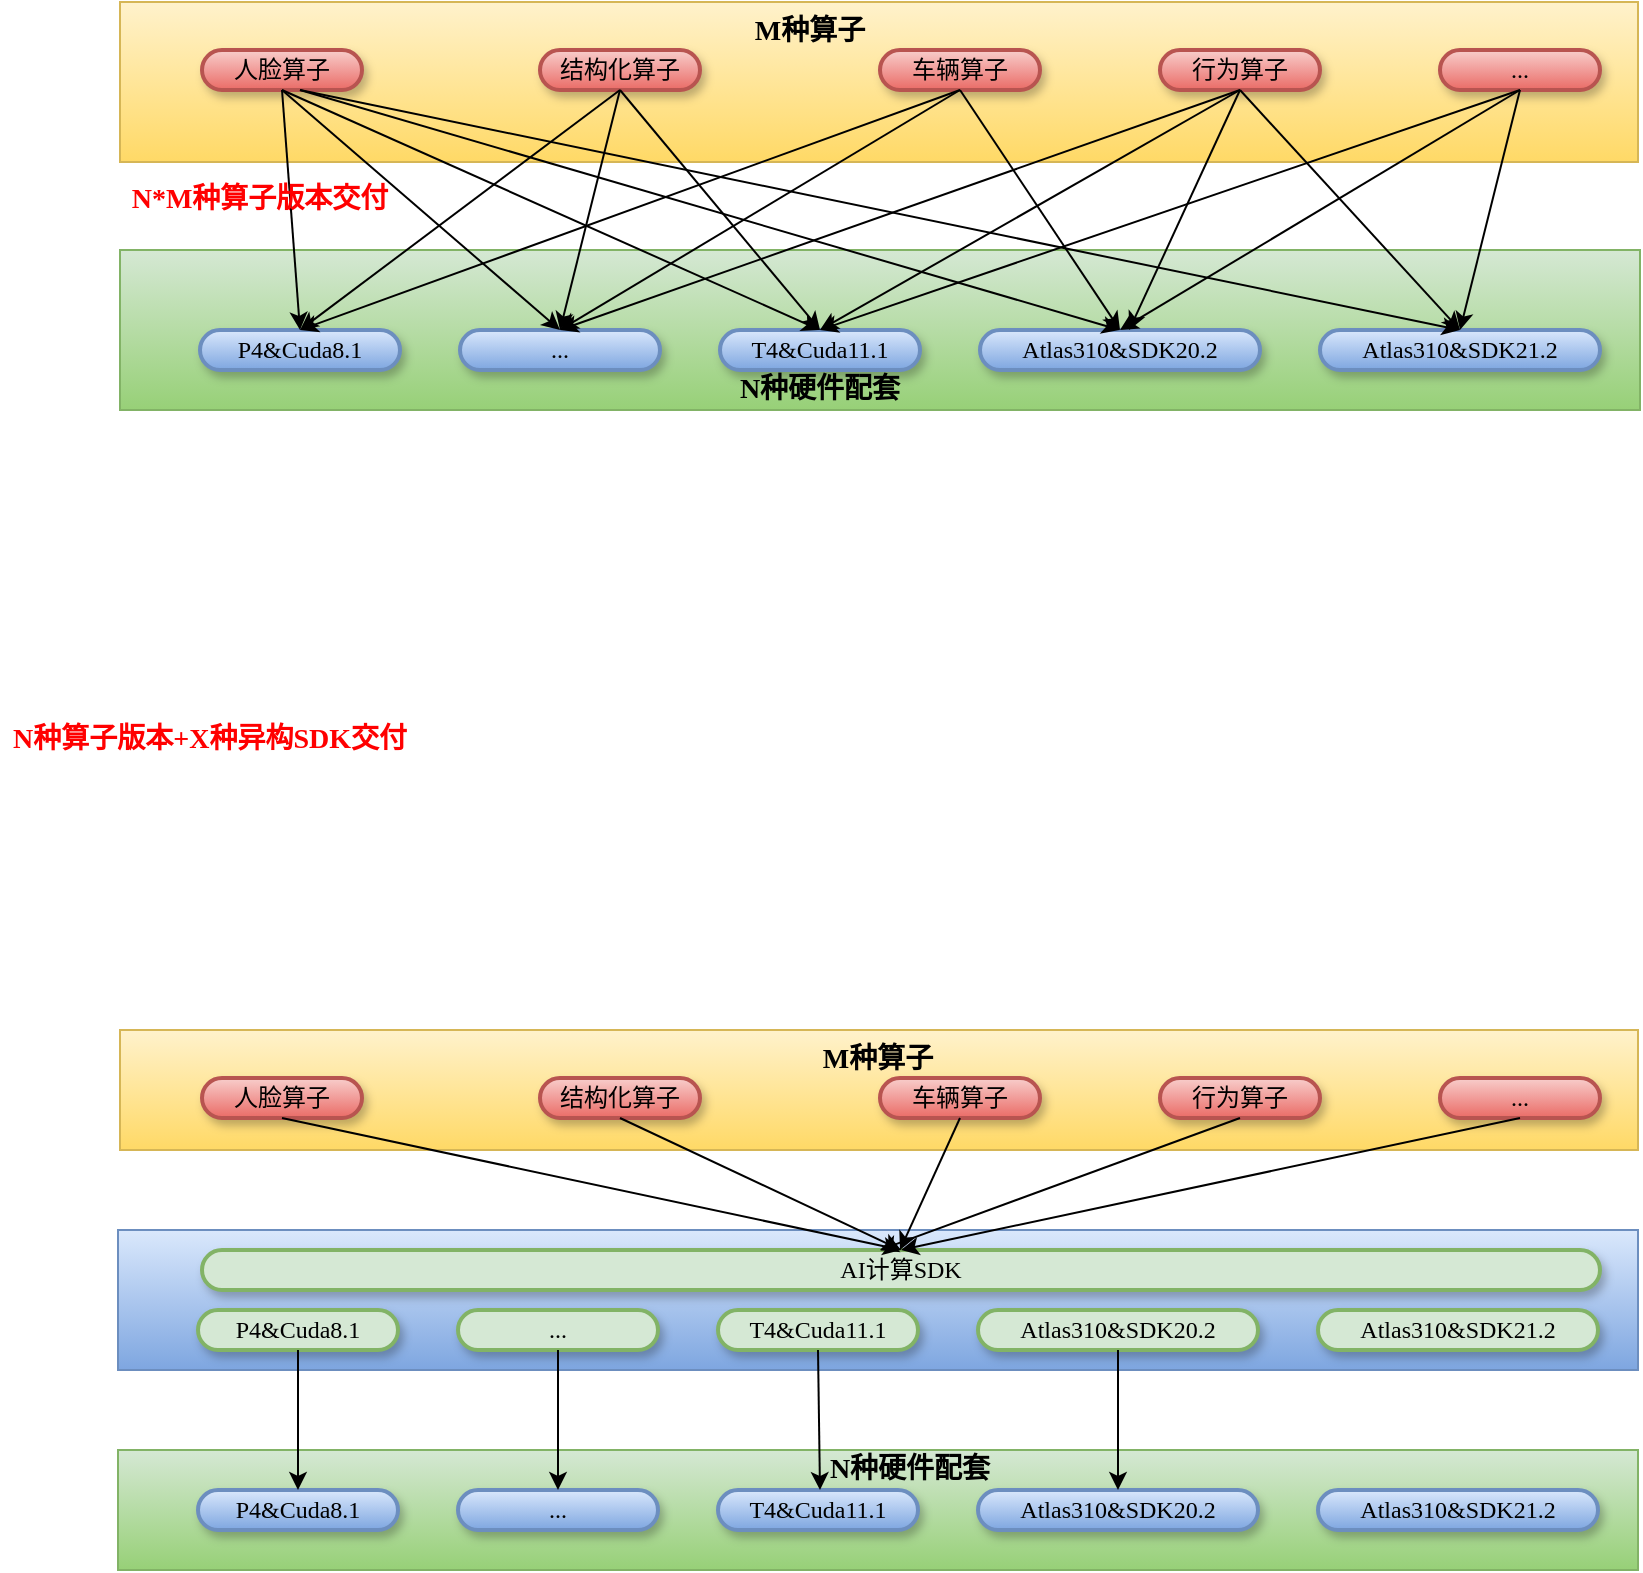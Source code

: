 <mxfile version="17.1.2" type="github">
  <diagram name="Page-1" id="ad52d381-51e7-2e0d-a935-2d0ddd2fd229">
    <mxGraphModel dx="1038" dy="580" grid="1" gridSize="10" guides="1" tooltips="1" connect="1" arrows="1" fold="1" page="1" pageScale="1" pageWidth="1100" pageHeight="850" background="#FFFFFF" math="0" shadow="0">
      <root>
        <mxCell id="0" />
        <mxCell id="1" parent="0" />
        <mxCell id="XwkSETzzSRvDaptBHPgJ-48" value="" style="group" vertex="1" connectable="0" parent="1">
          <mxGeometry x="200" y="296" width="760" height="204" as="geometry" />
        </mxCell>
        <mxCell id="XwkSETzzSRvDaptBHPgJ-41" value="" style="rounded=0;whiteSpace=wrap;html=1;fillColor=#fff2cc;strokeColor=#d6b656;gradientColor=#ffd966;" vertex="1" parent="XwkSETzzSRvDaptBHPgJ-48">
          <mxGeometry width="759" height="80" as="geometry" />
        </mxCell>
        <mxCell id="XwkSETzzSRvDaptBHPgJ-39" value="" style="rounded=0;whiteSpace=wrap;html=1;fillColor=#d5e8d4;strokeColor=#82b366;gradientColor=#97d077;" vertex="1" parent="XwkSETzzSRvDaptBHPgJ-48">
          <mxGeometry y="124" width="760" height="80" as="geometry" />
        </mxCell>
        <mxCell id="XwkSETzzSRvDaptBHPgJ-1" value="人脸算子" style="whiteSpace=wrap;html=1;rounded=1;shadow=1;comic=0;labelBackgroundColor=none;strokeWidth=2;fontFamily=Verdana;fontSize=12;align=center;arcSize=50;fillColor=#f8cecc;gradientColor=#ea6b66;strokeColor=#b85450;" vertex="1" parent="XwkSETzzSRvDaptBHPgJ-48">
          <mxGeometry x="41" y="24" width="80" height="20" as="geometry" />
        </mxCell>
        <mxCell id="XwkSETzzSRvDaptBHPgJ-3" value="结构化算子" style="whiteSpace=wrap;html=1;rounded=1;shadow=1;comic=0;labelBackgroundColor=none;strokeWidth=2;fontFamily=Verdana;fontSize=12;align=center;arcSize=50;fillColor=#f8cecc;gradientColor=#ea6b66;strokeColor=#b85450;" vertex="1" parent="XwkSETzzSRvDaptBHPgJ-48">
          <mxGeometry x="210" y="24" width="80" height="20" as="geometry" />
        </mxCell>
        <mxCell id="XwkSETzzSRvDaptBHPgJ-4" value="车辆算子" style="whiteSpace=wrap;html=1;rounded=1;shadow=1;comic=0;labelBackgroundColor=none;strokeWidth=2;fontFamily=Verdana;fontSize=12;align=center;arcSize=50;fillColor=#f8cecc;gradientColor=#ea6b66;strokeColor=#b85450;" vertex="1" parent="XwkSETzzSRvDaptBHPgJ-48">
          <mxGeometry x="380" y="24" width="80" height="20" as="geometry" />
        </mxCell>
        <mxCell id="XwkSETzzSRvDaptBHPgJ-5" value="行为算子" style="whiteSpace=wrap;html=1;rounded=1;shadow=1;comic=0;labelBackgroundColor=none;strokeWidth=2;fontFamily=Verdana;fontSize=12;align=center;arcSize=50;fillColor=#f8cecc;gradientColor=#ea6b66;strokeColor=#b85450;" vertex="1" parent="XwkSETzzSRvDaptBHPgJ-48">
          <mxGeometry x="520" y="24" width="80" height="20" as="geometry" />
        </mxCell>
        <mxCell id="XwkSETzzSRvDaptBHPgJ-7" value="..." style="whiteSpace=wrap;html=1;rounded=1;shadow=1;comic=0;labelBackgroundColor=none;strokeWidth=2;fontFamily=Verdana;fontSize=12;align=center;arcSize=50;fillColor=#f8cecc;gradientColor=#ea6b66;strokeColor=#b85450;" vertex="1" parent="XwkSETzzSRvDaptBHPgJ-48">
          <mxGeometry x="660" y="24" width="80" height="20" as="geometry" />
        </mxCell>
        <mxCell id="XwkSETzzSRvDaptBHPgJ-8" value="P4&amp;amp;Cuda8.1" style="whiteSpace=wrap;html=1;rounded=1;shadow=1;comic=0;labelBackgroundColor=none;strokeWidth=2;fontFamily=Verdana;fontSize=12;align=center;arcSize=50;fillColor=#dae8fc;gradientColor=#7ea6e0;strokeColor=#6c8ebf;" vertex="1" parent="XwkSETzzSRvDaptBHPgJ-48">
          <mxGeometry x="40" y="164" width="100" height="20" as="geometry" />
        </mxCell>
        <mxCell id="XwkSETzzSRvDaptBHPgJ-9" value="..." style="whiteSpace=wrap;html=1;rounded=1;shadow=1;comic=0;labelBackgroundColor=none;strokeWidth=2;fontFamily=Verdana;fontSize=12;align=center;arcSize=50;fillColor=#dae8fc;gradientColor=#7ea6e0;strokeColor=#6c8ebf;" vertex="1" parent="XwkSETzzSRvDaptBHPgJ-48">
          <mxGeometry x="170" y="164" width="100" height="20" as="geometry" />
        </mxCell>
        <mxCell id="XwkSETzzSRvDaptBHPgJ-10" value="T4&amp;amp;Cuda11.1" style="whiteSpace=wrap;html=1;rounded=1;shadow=1;comic=0;labelBackgroundColor=none;strokeWidth=2;fontFamily=Verdana;fontSize=12;align=center;arcSize=50;fillColor=#dae8fc;gradientColor=#7ea6e0;strokeColor=#6c8ebf;" vertex="1" parent="XwkSETzzSRvDaptBHPgJ-48">
          <mxGeometry x="300" y="164" width="100" height="20" as="geometry" />
        </mxCell>
        <mxCell id="XwkSETzzSRvDaptBHPgJ-11" value="Atlas310&amp;amp;SDK20.2" style="whiteSpace=wrap;html=1;rounded=1;shadow=1;comic=0;labelBackgroundColor=none;strokeWidth=2;fontFamily=Verdana;fontSize=12;align=center;arcSize=50;fillColor=#dae8fc;gradientColor=#7ea6e0;strokeColor=#6c8ebf;" vertex="1" parent="XwkSETzzSRvDaptBHPgJ-48">
          <mxGeometry x="430" y="164" width="140" height="20" as="geometry" />
        </mxCell>
        <mxCell id="XwkSETzzSRvDaptBHPgJ-12" value="Atlas310&amp;amp;SDK21.2" style="whiteSpace=wrap;html=1;rounded=1;shadow=1;comic=0;labelBackgroundColor=none;strokeWidth=2;fontFamily=Verdana;fontSize=12;align=center;arcSize=50;fillColor=#dae8fc;gradientColor=#7ea6e0;strokeColor=#6c8ebf;" vertex="1" parent="XwkSETzzSRvDaptBHPgJ-48">
          <mxGeometry x="600" y="164" width="140" height="20" as="geometry" />
        </mxCell>
        <mxCell id="XwkSETzzSRvDaptBHPgJ-21" value="" style="endArrow=classic;html=1;rounded=0;entryX=0.5;entryY=0;entryDx=0;entryDy=0;exitX=0.5;exitY=1;exitDx=0;exitDy=0;" edge="1" parent="XwkSETzzSRvDaptBHPgJ-48" source="XwkSETzzSRvDaptBHPgJ-1" target="XwkSETzzSRvDaptBHPgJ-9">
          <mxGeometry width="50" height="50" relative="1" as="geometry">
            <mxPoint x="20" y="144" as="sourcePoint" />
            <mxPoint x="70" y="94" as="targetPoint" />
          </mxGeometry>
        </mxCell>
        <mxCell id="XwkSETzzSRvDaptBHPgJ-22" value="" style="endArrow=classic;html=1;rounded=0;exitX=0.5;exitY=1;exitDx=0;exitDy=0;entryX=0.5;entryY=0;entryDx=0;entryDy=0;" edge="1" parent="XwkSETzzSRvDaptBHPgJ-48" source="XwkSETzzSRvDaptBHPgJ-1" target="XwkSETzzSRvDaptBHPgJ-10">
          <mxGeometry width="50" height="50" relative="1" as="geometry">
            <mxPoint x="300" y="144" as="sourcePoint" />
            <mxPoint x="350" y="94" as="targetPoint" />
          </mxGeometry>
        </mxCell>
        <mxCell id="XwkSETzzSRvDaptBHPgJ-23" value="" style="endArrow=classic;html=1;rounded=0;entryX=0.5;entryY=0;entryDx=0;entryDy=0;" edge="1" parent="XwkSETzzSRvDaptBHPgJ-48" target="XwkSETzzSRvDaptBHPgJ-11">
          <mxGeometry width="50" height="50" relative="1" as="geometry">
            <mxPoint x="90" y="44" as="sourcePoint" />
            <mxPoint x="450" y="94" as="targetPoint" />
          </mxGeometry>
        </mxCell>
        <mxCell id="XwkSETzzSRvDaptBHPgJ-24" value="" style="endArrow=classic;html=1;rounded=0;entryX=0.5;entryY=0;entryDx=0;entryDy=0;" edge="1" parent="XwkSETzzSRvDaptBHPgJ-48" target="XwkSETzzSRvDaptBHPgJ-12">
          <mxGeometry width="50" height="50" relative="1" as="geometry">
            <mxPoint x="90" y="44" as="sourcePoint" />
            <mxPoint x="290" y="-46" as="targetPoint" />
          </mxGeometry>
        </mxCell>
        <mxCell id="XwkSETzzSRvDaptBHPgJ-25" value="" style="endArrow=classic;html=1;rounded=0;exitX=0.5;exitY=1;exitDx=0;exitDy=0;entryX=0.5;entryY=0;entryDx=0;entryDy=0;" edge="1" parent="XwkSETzzSRvDaptBHPgJ-48" source="XwkSETzzSRvDaptBHPgJ-1" target="XwkSETzzSRvDaptBHPgJ-8">
          <mxGeometry width="50" height="50" relative="1" as="geometry">
            <mxPoint x="-10" y="154" as="sourcePoint" />
            <mxPoint x="40" y="104" as="targetPoint" />
          </mxGeometry>
        </mxCell>
        <mxCell id="XwkSETzzSRvDaptBHPgJ-26" value="" style="endArrow=classic;html=1;rounded=0;exitX=0.5;exitY=1;exitDx=0;exitDy=0;entryX=0.5;entryY=0;entryDx=0;entryDy=0;" edge="1" parent="XwkSETzzSRvDaptBHPgJ-48" source="XwkSETzzSRvDaptBHPgJ-3" target="XwkSETzzSRvDaptBHPgJ-8">
          <mxGeometry width="50" height="50" relative="1" as="geometry">
            <mxPoint x="290" y="264" as="sourcePoint" />
            <mxPoint x="340" y="214" as="targetPoint" />
          </mxGeometry>
        </mxCell>
        <mxCell id="XwkSETzzSRvDaptBHPgJ-27" value="" style="endArrow=classic;html=1;rounded=0;exitX=0.5;exitY=1;exitDx=0;exitDy=0;" edge="1" parent="XwkSETzzSRvDaptBHPgJ-48" source="XwkSETzzSRvDaptBHPgJ-4">
          <mxGeometry width="50" height="50" relative="1" as="geometry">
            <mxPoint x="310" y="284" as="sourcePoint" />
            <mxPoint x="90" y="164" as="targetPoint" />
          </mxGeometry>
        </mxCell>
        <mxCell id="XwkSETzzSRvDaptBHPgJ-28" value="" style="endArrow=classic;html=1;rounded=0;exitX=0.5;exitY=1;exitDx=0;exitDy=0;entryX=0.5;entryY=0;entryDx=0;entryDy=0;" edge="1" parent="XwkSETzzSRvDaptBHPgJ-48" source="XwkSETzzSRvDaptBHPgJ-4" target="XwkSETzzSRvDaptBHPgJ-9">
          <mxGeometry width="50" height="50" relative="1" as="geometry">
            <mxPoint x="270" y="264" as="sourcePoint" />
            <mxPoint x="320" y="214" as="targetPoint" />
          </mxGeometry>
        </mxCell>
        <mxCell id="XwkSETzzSRvDaptBHPgJ-29" value="" style="endArrow=classic;html=1;rounded=0;exitX=0.5;exitY=1;exitDx=0;exitDy=0;entryX=0.5;entryY=0;entryDx=0;entryDy=0;" edge="1" parent="XwkSETzzSRvDaptBHPgJ-48" source="XwkSETzzSRvDaptBHPgJ-5" target="XwkSETzzSRvDaptBHPgJ-10">
          <mxGeometry width="50" height="50" relative="1" as="geometry">
            <mxPoint x="440" y="274" as="sourcePoint" />
            <mxPoint x="490" y="224" as="targetPoint" />
          </mxGeometry>
        </mxCell>
        <mxCell id="XwkSETzzSRvDaptBHPgJ-30" value="" style="endArrow=classic;html=1;rounded=0;exitX=0.5;exitY=1;exitDx=0;exitDy=0;entryX=0.5;entryY=0;entryDx=0;entryDy=0;" edge="1" parent="XwkSETzzSRvDaptBHPgJ-48" source="XwkSETzzSRvDaptBHPgJ-7" target="XwkSETzzSRvDaptBHPgJ-11">
          <mxGeometry width="50" height="50" relative="1" as="geometry">
            <mxPoint x="620" y="264" as="sourcePoint" />
            <mxPoint x="670" y="214" as="targetPoint" />
          </mxGeometry>
        </mxCell>
        <mxCell id="XwkSETzzSRvDaptBHPgJ-31" value="" style="endArrow=classic;html=1;rounded=0;entryX=0.5;entryY=0;entryDx=0;entryDy=0;" edge="1" parent="XwkSETzzSRvDaptBHPgJ-48" target="XwkSETzzSRvDaptBHPgJ-12">
          <mxGeometry width="50" height="50" relative="1" as="geometry">
            <mxPoint x="560" y="44" as="sourcePoint" />
            <mxPoint x="580" y="234" as="targetPoint" />
          </mxGeometry>
        </mxCell>
        <mxCell id="XwkSETzzSRvDaptBHPgJ-32" value="" style="endArrow=classic;html=1;rounded=0;" edge="1" parent="XwkSETzzSRvDaptBHPgJ-48" target="XwkSETzzSRvDaptBHPgJ-11">
          <mxGeometry width="50" height="50" relative="1" as="geometry">
            <mxPoint x="560" y="44" as="sourcePoint" />
            <mxPoint x="670" y="224" as="targetPoint" />
          </mxGeometry>
        </mxCell>
        <mxCell id="XwkSETzzSRvDaptBHPgJ-33" value="" style="endArrow=classic;html=1;rounded=0;exitX=0.5;exitY=1;exitDx=0;exitDy=0;entryX=0.5;entryY=0;entryDx=0;entryDy=0;" edge="1" parent="XwkSETzzSRvDaptBHPgJ-48" source="XwkSETzzSRvDaptBHPgJ-7" target="XwkSETzzSRvDaptBHPgJ-12">
          <mxGeometry width="50" height="50" relative="1" as="geometry">
            <mxPoint x="590" y="304" as="sourcePoint" />
            <mxPoint x="640" y="254" as="targetPoint" />
          </mxGeometry>
        </mxCell>
        <mxCell id="XwkSETzzSRvDaptBHPgJ-34" value="" style="endArrow=classic;html=1;rounded=0;exitX=0.5;exitY=1;exitDx=0;exitDy=0;" edge="1" parent="XwkSETzzSRvDaptBHPgJ-48" source="XwkSETzzSRvDaptBHPgJ-4">
          <mxGeometry width="50" height="50" relative="1" as="geometry">
            <mxPoint x="490" y="284" as="sourcePoint" />
            <mxPoint x="500" y="164" as="targetPoint" />
          </mxGeometry>
        </mxCell>
        <mxCell id="XwkSETzzSRvDaptBHPgJ-35" value="" style="endArrow=classic;html=1;rounded=0;" edge="1" parent="XwkSETzzSRvDaptBHPgJ-48">
          <mxGeometry width="50" height="50" relative="1" as="geometry">
            <mxPoint x="250" y="44" as="sourcePoint" />
            <mxPoint x="350" y="164" as="targetPoint" />
          </mxGeometry>
        </mxCell>
        <mxCell id="XwkSETzzSRvDaptBHPgJ-36" value="" style="endArrow=classic;html=1;rounded=0;exitX=0.5;exitY=1;exitDx=0;exitDy=0;entryX=0.5;entryY=0;entryDx=0;entryDy=0;" edge="1" parent="XwkSETzzSRvDaptBHPgJ-48" source="XwkSETzzSRvDaptBHPgJ-3" target="XwkSETzzSRvDaptBHPgJ-9">
          <mxGeometry width="50" height="50" relative="1" as="geometry">
            <mxPoint x="420" y="284" as="sourcePoint" />
            <mxPoint x="470" y="234" as="targetPoint" />
          </mxGeometry>
        </mxCell>
        <mxCell id="XwkSETzzSRvDaptBHPgJ-37" value="" style="endArrow=classic;html=1;rounded=0;entryX=0.5;entryY=0;entryDx=0;entryDy=0;" edge="1" parent="XwkSETzzSRvDaptBHPgJ-48" target="XwkSETzzSRvDaptBHPgJ-9">
          <mxGeometry width="50" height="50" relative="1" as="geometry">
            <mxPoint x="560" y="44" as="sourcePoint" />
            <mxPoint x="230" y="164" as="targetPoint" />
          </mxGeometry>
        </mxCell>
        <mxCell id="XwkSETzzSRvDaptBHPgJ-38" value="" style="endArrow=classic;html=1;rounded=0;exitX=0.5;exitY=1;exitDx=0;exitDy=0;" edge="1" parent="XwkSETzzSRvDaptBHPgJ-48" source="XwkSETzzSRvDaptBHPgJ-7">
          <mxGeometry width="50" height="50" relative="1" as="geometry">
            <mxPoint x="700" y="304" as="sourcePoint" />
            <mxPoint x="350" y="164" as="targetPoint" />
          </mxGeometry>
        </mxCell>
        <mxCell id="XwkSETzzSRvDaptBHPgJ-42" value="&lt;font face=&quot;Times New Roman&quot; style=&quot;font-size: 14px&quot;&gt;&lt;b&gt;M种算子&lt;/b&gt;&lt;/font&gt;" style="text;html=1;strokeColor=none;fillColor=none;align=center;verticalAlign=middle;whiteSpace=wrap;rounded=0;" vertex="1" parent="XwkSETzzSRvDaptBHPgJ-48">
          <mxGeometry x="315" width="60" height="30" as="geometry" />
        </mxCell>
        <mxCell id="XwkSETzzSRvDaptBHPgJ-43" value="&lt;font face=&quot;Times New Roman&quot; style=&quot;font-size: 14px&quot;&gt;&lt;b&gt;N种硬件配套&lt;/b&gt;&lt;/font&gt;" style="text;html=1;strokeColor=none;fillColor=none;align=center;verticalAlign=middle;whiteSpace=wrap;rounded=0;" vertex="1" parent="XwkSETzzSRvDaptBHPgJ-48">
          <mxGeometry x="305" y="184" width="90" height="20" as="geometry" />
        </mxCell>
        <mxCell id="XwkSETzzSRvDaptBHPgJ-45" value="&lt;b&gt;&lt;font color=&quot;#ff0000&quot;&gt;N*M种算子版本交付&lt;/font&gt;&lt;/b&gt;" style="text;html=1;strokeColor=none;fillColor=none;align=center;verticalAlign=middle;whiteSpace=wrap;rounded=0;fontFamily=Times New Roman;fontSize=14;fontColor=#0000FF;" vertex="1" parent="XwkSETzzSRvDaptBHPgJ-48">
          <mxGeometry y="84" width="140" height="30" as="geometry" />
        </mxCell>
        <mxCell id="XwkSETzzSRvDaptBHPgJ-50" value="" style="rounded=0;whiteSpace=wrap;html=1;fillColor=#fff2cc;strokeColor=#d6b656;gradientColor=#ffd966;" vertex="1" parent="1">
          <mxGeometry x="200" y="810" width="759" height="60" as="geometry" />
        </mxCell>
        <mxCell id="XwkSETzzSRvDaptBHPgJ-51" value="" style="rounded=0;whiteSpace=wrap;html=1;fillColor=#d5e8d4;strokeColor=#82b366;gradientColor=#97d077;" vertex="1" parent="1">
          <mxGeometry x="199" y="1020" width="760" height="60" as="geometry" />
        </mxCell>
        <mxCell id="XwkSETzzSRvDaptBHPgJ-52" value="人脸算子" style="whiteSpace=wrap;html=1;rounded=1;shadow=1;comic=0;labelBackgroundColor=none;strokeWidth=2;fontFamily=Verdana;fontSize=12;align=center;arcSize=50;fillColor=#f8cecc;gradientColor=#ea6b66;strokeColor=#b85450;" vertex="1" parent="1">
          <mxGeometry x="241" y="834" width="80" height="20" as="geometry" />
        </mxCell>
        <mxCell id="XwkSETzzSRvDaptBHPgJ-53" value="结构化算子" style="whiteSpace=wrap;html=1;rounded=1;shadow=1;comic=0;labelBackgroundColor=none;strokeWidth=2;fontFamily=Verdana;fontSize=12;align=center;arcSize=50;fillColor=#f8cecc;gradientColor=#ea6b66;strokeColor=#b85450;" vertex="1" parent="1">
          <mxGeometry x="410" y="834" width="80" height="20" as="geometry" />
        </mxCell>
        <mxCell id="XwkSETzzSRvDaptBHPgJ-54" value="车辆算子" style="whiteSpace=wrap;html=1;rounded=1;shadow=1;comic=0;labelBackgroundColor=none;strokeWidth=2;fontFamily=Verdana;fontSize=12;align=center;arcSize=50;fillColor=#f8cecc;gradientColor=#ea6b66;strokeColor=#b85450;" vertex="1" parent="1">
          <mxGeometry x="580" y="834" width="80" height="20" as="geometry" />
        </mxCell>
        <mxCell id="XwkSETzzSRvDaptBHPgJ-55" value="行为算子" style="whiteSpace=wrap;html=1;rounded=1;shadow=1;comic=0;labelBackgroundColor=none;strokeWidth=2;fontFamily=Verdana;fontSize=12;align=center;arcSize=50;fillColor=#f8cecc;gradientColor=#ea6b66;strokeColor=#b85450;" vertex="1" parent="1">
          <mxGeometry x="720" y="834" width="80" height="20" as="geometry" />
        </mxCell>
        <mxCell id="XwkSETzzSRvDaptBHPgJ-56" value="..." style="whiteSpace=wrap;html=1;rounded=1;shadow=1;comic=0;labelBackgroundColor=none;strokeWidth=2;fontFamily=Verdana;fontSize=12;align=center;arcSize=50;fillColor=#f8cecc;gradientColor=#ea6b66;strokeColor=#b85450;" vertex="1" parent="1">
          <mxGeometry x="860" y="834" width="80" height="20" as="geometry" />
        </mxCell>
        <mxCell id="XwkSETzzSRvDaptBHPgJ-57" value="P4&amp;amp;Cuda8.1" style="whiteSpace=wrap;html=1;rounded=1;shadow=1;comic=0;labelBackgroundColor=none;strokeWidth=2;fontFamily=Verdana;fontSize=12;align=center;arcSize=50;fillColor=#dae8fc;gradientColor=#7ea6e0;strokeColor=#6c8ebf;" vertex="1" parent="1">
          <mxGeometry x="239" y="1040" width="100" height="20" as="geometry" />
        </mxCell>
        <mxCell id="XwkSETzzSRvDaptBHPgJ-58" value="..." style="whiteSpace=wrap;html=1;rounded=1;shadow=1;comic=0;labelBackgroundColor=none;strokeWidth=2;fontFamily=Verdana;fontSize=12;align=center;arcSize=50;fillColor=#dae8fc;gradientColor=#7ea6e0;strokeColor=#6c8ebf;" vertex="1" parent="1">
          <mxGeometry x="369" y="1040" width="100" height="20" as="geometry" />
        </mxCell>
        <mxCell id="XwkSETzzSRvDaptBHPgJ-59" value="T4&amp;amp;Cuda11.1" style="whiteSpace=wrap;html=1;rounded=1;shadow=1;comic=0;labelBackgroundColor=none;strokeWidth=2;fontFamily=Verdana;fontSize=12;align=center;arcSize=50;fillColor=#dae8fc;gradientColor=#7ea6e0;strokeColor=#6c8ebf;" vertex="1" parent="1">
          <mxGeometry x="499" y="1040" width="100" height="20" as="geometry" />
        </mxCell>
        <mxCell id="XwkSETzzSRvDaptBHPgJ-60" value="Atlas310&amp;amp;SDK20.2" style="whiteSpace=wrap;html=1;rounded=1;shadow=1;comic=0;labelBackgroundColor=none;strokeWidth=2;fontFamily=Verdana;fontSize=12;align=center;arcSize=50;fillColor=#dae8fc;gradientColor=#7ea6e0;strokeColor=#6c8ebf;" vertex="1" parent="1">
          <mxGeometry x="629" y="1040" width="140" height="20" as="geometry" />
        </mxCell>
        <mxCell id="XwkSETzzSRvDaptBHPgJ-61" value="Atlas310&amp;amp;SDK21.2" style="whiteSpace=wrap;html=1;rounded=1;shadow=1;comic=0;labelBackgroundColor=none;strokeWidth=2;fontFamily=Verdana;fontSize=12;align=center;arcSize=50;fillColor=#dae8fc;gradientColor=#7ea6e0;strokeColor=#6c8ebf;" vertex="1" parent="1">
          <mxGeometry x="799" y="1040" width="140" height="20" as="geometry" />
        </mxCell>
        <mxCell id="XwkSETzzSRvDaptBHPgJ-80" value="&lt;font face=&quot;Times New Roman&quot; style=&quot;font-size: 14px&quot;&gt;&lt;b&gt;M种算子&lt;/b&gt;&lt;/font&gt;" style="text;html=1;strokeColor=none;fillColor=none;align=center;verticalAlign=middle;whiteSpace=wrap;rounded=0;" vertex="1" parent="1">
          <mxGeometry x="549" y="810" width="60" height="30" as="geometry" />
        </mxCell>
        <mxCell id="XwkSETzzSRvDaptBHPgJ-81" value="&lt;font face=&quot;Times New Roman&quot; style=&quot;font-size: 14px&quot;&gt;&lt;b&gt;N种硬件配套&lt;/b&gt;&lt;/font&gt;" style="text;html=1;strokeColor=none;fillColor=none;align=center;verticalAlign=middle;whiteSpace=wrap;rounded=0;" vertex="1" parent="1">
          <mxGeometry x="550" y="1020" width="90" height="20" as="geometry" />
        </mxCell>
        <mxCell id="XwkSETzzSRvDaptBHPgJ-82" value="&lt;b&gt;&lt;font color=&quot;#ff0000&quot;&gt;N种算子版本+X种异构SDK交付&lt;/font&gt;&lt;/b&gt;" style="text;html=1;strokeColor=none;fillColor=none;align=center;verticalAlign=middle;whiteSpace=wrap;rounded=0;fontFamily=Times New Roman;fontSize=14;fontColor=#0000FF;" vertex="1" parent="1">
          <mxGeometry x="140" y="650" width="210" height="30" as="geometry" />
        </mxCell>
        <mxCell id="XwkSETzzSRvDaptBHPgJ-83" value="" style="rounded=0;whiteSpace=wrap;html=1;fillColor=#dae8fc;strokeColor=#6c8ebf;gradientColor=#7ea6e0;" vertex="1" parent="1">
          <mxGeometry x="199" y="910" width="760" height="70" as="geometry" />
        </mxCell>
        <mxCell id="XwkSETzzSRvDaptBHPgJ-84" value="P4&amp;amp;Cuda8.1" style="whiteSpace=wrap;html=1;rounded=1;shadow=1;comic=0;labelBackgroundColor=none;strokeWidth=2;fontFamily=Verdana;fontSize=12;align=center;arcSize=50;fillColor=#d5e8d4;strokeColor=#82b366;" vertex="1" parent="1">
          <mxGeometry x="239" y="950" width="100" height="20" as="geometry" />
        </mxCell>
        <mxCell id="XwkSETzzSRvDaptBHPgJ-85" value="..." style="whiteSpace=wrap;html=1;rounded=1;shadow=1;comic=0;labelBackgroundColor=none;strokeWidth=2;fontFamily=Verdana;fontSize=12;align=center;arcSize=50;fillColor=#d5e8d4;strokeColor=#82b366;" vertex="1" parent="1">
          <mxGeometry x="369" y="950" width="100" height="20" as="geometry" />
        </mxCell>
        <mxCell id="XwkSETzzSRvDaptBHPgJ-86" value="T4&amp;amp;Cuda11.1" style="whiteSpace=wrap;html=1;rounded=1;shadow=1;comic=0;labelBackgroundColor=none;strokeWidth=2;fontFamily=Verdana;fontSize=12;align=center;arcSize=50;fillColor=#d5e8d4;strokeColor=#82b366;" vertex="1" parent="1">
          <mxGeometry x="499" y="950" width="100" height="20" as="geometry" />
        </mxCell>
        <mxCell id="XwkSETzzSRvDaptBHPgJ-87" value="Atlas310&amp;amp;SDK20.2" style="whiteSpace=wrap;html=1;rounded=1;shadow=1;comic=0;labelBackgroundColor=none;strokeWidth=2;fontFamily=Verdana;fontSize=12;align=center;arcSize=50;fillColor=#d5e8d4;strokeColor=#82b366;" vertex="1" parent="1">
          <mxGeometry x="629" y="950" width="140" height="20" as="geometry" />
        </mxCell>
        <mxCell id="XwkSETzzSRvDaptBHPgJ-88" value="Atlas310&amp;amp;SDK21.2" style="whiteSpace=wrap;html=1;rounded=1;shadow=1;comic=0;labelBackgroundColor=none;strokeWidth=2;fontFamily=Verdana;fontSize=12;align=center;arcSize=50;fillColor=#d5e8d4;strokeColor=#82b366;" vertex="1" parent="1">
          <mxGeometry x="799" y="950" width="140" height="20" as="geometry" />
        </mxCell>
        <mxCell id="XwkSETzzSRvDaptBHPgJ-90" value="AI计算SDK" style="whiteSpace=wrap;html=1;rounded=1;shadow=1;comic=0;labelBackgroundColor=none;strokeWidth=2;fontFamily=Verdana;fontSize=12;align=center;arcSize=50;fillColor=#d5e8d4;strokeColor=#82b366;" vertex="1" parent="1">
          <mxGeometry x="241" y="920" width="699" height="20" as="geometry" />
        </mxCell>
        <mxCell id="XwkSETzzSRvDaptBHPgJ-91" value="" style="endArrow=classic;html=1;rounded=0;fontFamily=Times New Roman;fontSize=14;fontColor=#FF0000;exitX=0.5;exitY=1;exitDx=0;exitDy=0;entryX=0.5;entryY=0;entryDx=0;entryDy=0;" edge="1" parent="1" source="XwkSETzzSRvDaptBHPgJ-52" target="XwkSETzzSRvDaptBHPgJ-90">
          <mxGeometry width="50" height="50" relative="1" as="geometry">
            <mxPoint x="20" y="960" as="sourcePoint" />
            <mxPoint x="70" y="910" as="targetPoint" />
          </mxGeometry>
        </mxCell>
        <mxCell id="XwkSETzzSRvDaptBHPgJ-93" value="" style="endArrow=classic;html=1;rounded=0;fontFamily=Times New Roman;fontSize=14;fontColor=#FF0000;exitX=0.5;exitY=1;exitDx=0;exitDy=0;entryX=0.5;entryY=0;entryDx=0;entryDy=0;" edge="1" parent="1" source="XwkSETzzSRvDaptBHPgJ-53" target="XwkSETzzSRvDaptBHPgJ-90">
          <mxGeometry width="50" height="50" relative="1" as="geometry">
            <mxPoint x="-20" y="990" as="sourcePoint" />
            <mxPoint x="30" y="940" as="targetPoint" />
          </mxGeometry>
        </mxCell>
        <mxCell id="XwkSETzzSRvDaptBHPgJ-94" value="" style="endArrow=classic;html=1;rounded=0;fontFamily=Times New Roman;fontSize=14;fontColor=#FF0000;exitX=0.5;exitY=1;exitDx=0;exitDy=0;" edge="1" parent="1" source="XwkSETzzSRvDaptBHPgJ-54">
          <mxGeometry width="50" height="50" relative="1" as="geometry">
            <mxPoint x="480" y="1160" as="sourcePoint" />
            <mxPoint x="590" y="920" as="targetPoint" />
          </mxGeometry>
        </mxCell>
        <mxCell id="XwkSETzzSRvDaptBHPgJ-95" value="" style="endArrow=classic;html=1;rounded=0;fontFamily=Times New Roman;fontSize=14;fontColor=#FF0000;exitX=0.5;exitY=1;exitDx=0;exitDy=0;" edge="1" parent="1" source="XwkSETzzSRvDaptBHPgJ-55">
          <mxGeometry width="50" height="50" relative="1" as="geometry">
            <mxPoint x="690" y="1160" as="sourcePoint" />
            <mxPoint x="580" y="920" as="targetPoint" />
          </mxGeometry>
        </mxCell>
        <mxCell id="XwkSETzzSRvDaptBHPgJ-96" value="" style="endArrow=classic;html=1;rounded=0;fontFamily=Times New Roman;fontSize=14;fontColor=#FF0000;exitX=0.5;exitY=1;exitDx=0;exitDy=0;entryX=0.5;entryY=0;entryDx=0;entryDy=0;" edge="1" parent="1" source="XwkSETzzSRvDaptBHPgJ-56" target="XwkSETzzSRvDaptBHPgJ-90">
          <mxGeometry width="50" height="50" relative="1" as="geometry">
            <mxPoint x="670" y="1170" as="sourcePoint" />
            <mxPoint x="720" y="1120" as="targetPoint" />
          </mxGeometry>
        </mxCell>
        <mxCell id="XwkSETzzSRvDaptBHPgJ-97" value="" style="endArrow=classic;html=1;rounded=0;fontFamily=Times New Roman;fontSize=14;fontColor=#FF0000;exitX=0.5;exitY=1;exitDx=0;exitDy=0;entryX=0.5;entryY=0;entryDx=0;entryDy=0;" edge="1" parent="1" source="XwkSETzzSRvDaptBHPgJ-84" target="XwkSETzzSRvDaptBHPgJ-57">
          <mxGeometry width="50" height="50" relative="1" as="geometry">
            <mxPoint x="240" y="1170" as="sourcePoint" />
            <mxPoint x="290" y="1050" as="targetPoint" />
          </mxGeometry>
        </mxCell>
        <mxCell id="XwkSETzzSRvDaptBHPgJ-98" value="" style="endArrow=classic;html=1;rounded=0;fontFamily=Times New Roman;fontSize=14;fontColor=#FF0000;exitX=0.5;exitY=1;exitDx=0;exitDy=0;" edge="1" parent="1" source="XwkSETzzSRvDaptBHPgJ-85" target="XwkSETzzSRvDaptBHPgJ-58">
          <mxGeometry width="50" height="50" relative="1" as="geometry">
            <mxPoint x="450" y="1170" as="sourcePoint" />
            <mxPoint x="500" y="1120" as="targetPoint" />
          </mxGeometry>
        </mxCell>
        <mxCell id="XwkSETzzSRvDaptBHPgJ-100" value="" style="endArrow=classic;html=1;rounded=0;fontFamily=Times New Roman;fontSize=14;fontColor=#FF0000;exitX=0.5;exitY=1;exitDx=0;exitDy=0;entryX=0;entryY=1;entryDx=0;entryDy=0;" edge="1" parent="1" source="XwkSETzzSRvDaptBHPgJ-86" target="XwkSETzzSRvDaptBHPgJ-81">
          <mxGeometry width="50" height="50" relative="1" as="geometry">
            <mxPoint x="470" y="1160" as="sourcePoint" />
            <mxPoint x="520" y="1110" as="targetPoint" />
          </mxGeometry>
        </mxCell>
        <mxCell id="XwkSETzzSRvDaptBHPgJ-101" value="" style="endArrow=classic;html=1;rounded=0;fontFamily=Times New Roman;fontSize=14;fontColor=#FF0000;exitX=0.5;exitY=1;exitDx=0;exitDy=0;entryX=0.5;entryY=0;entryDx=0;entryDy=0;" edge="1" parent="1" source="XwkSETzzSRvDaptBHPgJ-87" target="XwkSETzzSRvDaptBHPgJ-60">
          <mxGeometry width="50" height="50" relative="1" as="geometry">
            <mxPoint x="670" y="1160" as="sourcePoint" />
            <mxPoint x="720" y="1110" as="targetPoint" />
          </mxGeometry>
        </mxCell>
      </root>
    </mxGraphModel>
  </diagram>
</mxfile>
